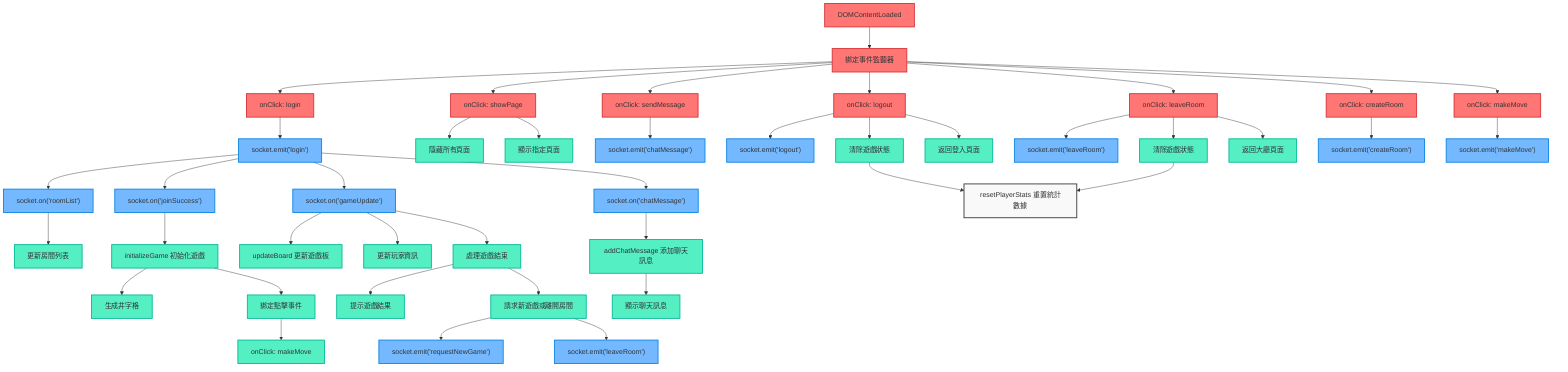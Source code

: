 graph TD
    A[DOMContentLoaded] --> B[綁定事件監聽器]
    B --> C[onClick: login]
    B --> D[onClick: showPage]
    B --> E[onClick: sendMessage]
    B --> F[onClick: logout]
    B --> G[onClick: leaveRoom]
    B --> H[onClick: createRoom]
    B --> I[onClick: makeMove]
    C --> J["socket.emit('login')"]
    D --> K[隱藏所有頁面]
    D --> L[顯示指定頁面]
    E --> M["socket.emit('chatMessage')"]
    F --> N["socket.emit('logout')"]
    F --> O[清除遊戲狀態]
    O --> resetPlayerStats[resetPlayerStats 重置統計數據]
    F --> P[返回登入頁面]
    G --> Q["socket.emit('leaveRoom')"]
    G --> R[清除遊戲狀態]
    R --> resetPlayerStats[resetPlayerStats 重置統計數據]
    G --> S[返回大廳頁面]
    H --> T["socket.emit('createRoom')"]
    I --> U["socket.emit('makeMove')"]
    J --> V["socket.on('roomList')"]
    V --> Z[更新房間列表]
    J --> W["socket.on('joinSuccess')"]
    W --> AA[initializeGame 初始化遊戲]
    AA --> AF[生成井字格]
    AA --> AG[綁定點擊事件]
    AG --> AH[onClick: makeMove]
    J --> X["socket.on('gameUpdate')"]
    X --> AB[updateBoard 更新遊戲板]
    X --> AC[更新玩家資訊]
    X --> AD[處理遊戲結束]
    AD --> AI[提示遊戲結果]
    AD --> AJ[請求新遊戲或離開房間]
    AJ --> AK["socket.emit('requestNewGame')"]
    AJ --> AL["socket.emit('leaveRoom')"]
    J --> Y["socket.on('chatMessage')"]
    Y --> AE[addChatMessage 添加聊天訊息]
    AE --> AM[顯示聊天訊息]

    %% 樣式定義
    classDef default fill:#f9f9f9,stroke:#333,stroke-width:2px;
    classDef event fill:#ff7675,stroke:#d63031,stroke-width:2px;
    classDef socket fill:#74b9ff,stroke:#0984e3,stroke-width:2px;
    classDef function fill:#55efc4,stroke:#00b894,stroke-width:2px;

    %% 套用樣式
    class A,B,C,D,E,F,G,H,I event;
    class J,M,N,Q,T,U,V,W,X,Y,AK,AL socket;
    class K,L,O,P,R,S,Z,AA,AB,AC,AD,AE,AF,AG,AH,AI,AJ,AM function;